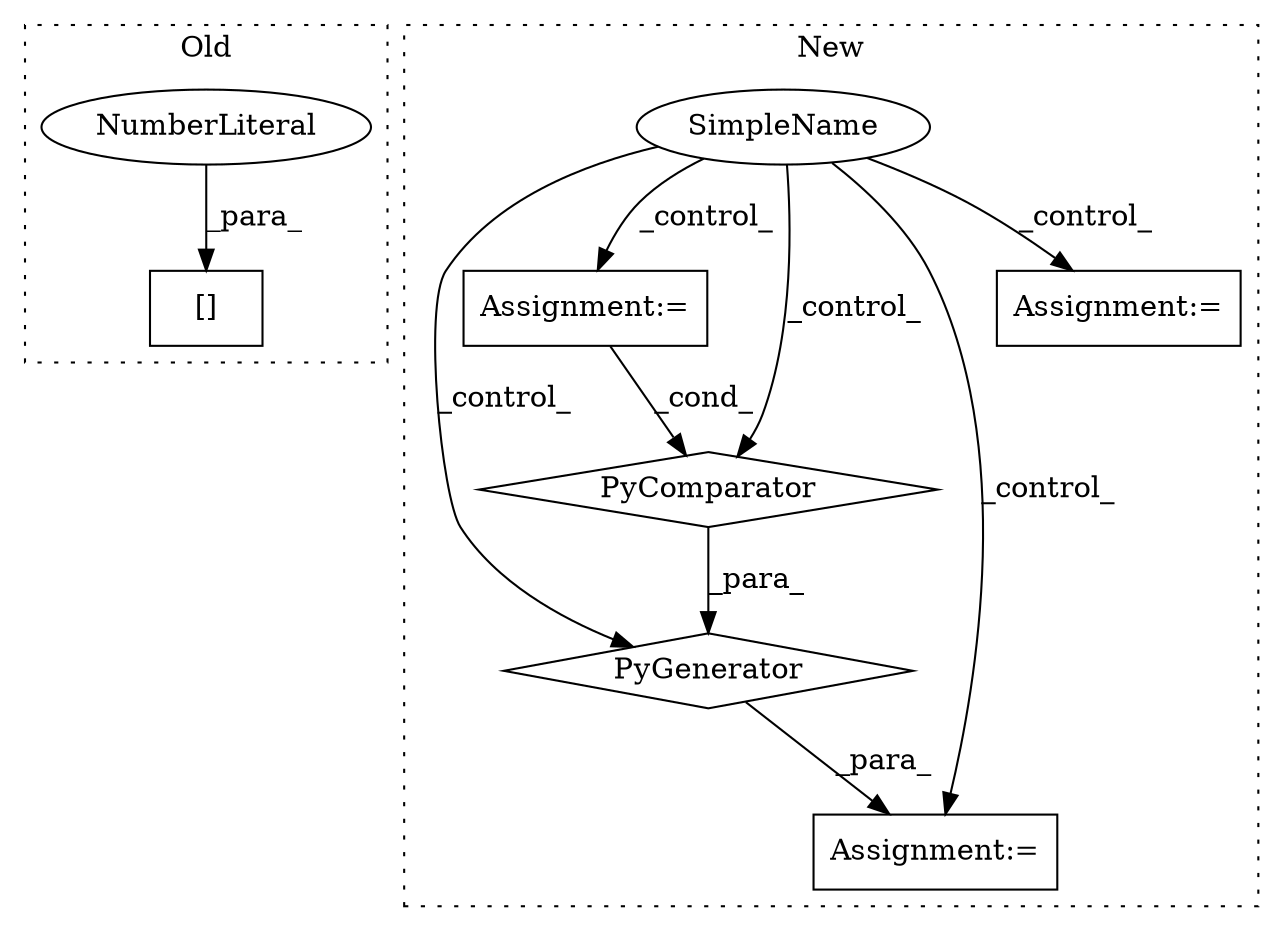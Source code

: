 digraph G {
subgraph cluster0 {
1 [label="[]" a="2" s="665,672" l="6,1" shape="box"];
5 [label="NumberLiteral" a="34" s="671" l="1" shape="ellipse"];
label = "Old";
style="dotted";
}
subgraph cluster1 {
2 [label="PyGenerator" a="107" s="628" l="112" shape="diamond"];
3 [label="Assignment:=" a="7" s="705" l="29" shape="box"];
4 [label="PyComparator" a="113" s="705" l="29" shape="diamond"];
6 [label="Assignment:=" a="7" s="611" l="1" shape="box"];
7 [label="SimpleName" a="42" s="" l="" shape="ellipse"];
8 [label="Assignment:=" a="7" s="773" l="1" shape="box"];
label = "New";
style="dotted";
}
2 -> 6 [label="_para_"];
3 -> 4 [label="_cond_"];
4 -> 2 [label="_para_"];
5 -> 1 [label="_para_"];
7 -> 3 [label="_control_"];
7 -> 4 [label="_control_"];
7 -> 8 [label="_control_"];
7 -> 6 [label="_control_"];
7 -> 2 [label="_control_"];
}